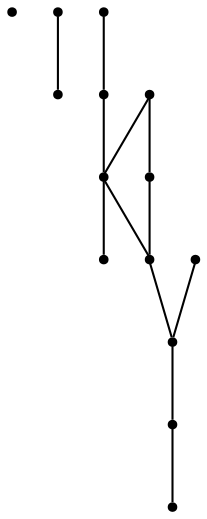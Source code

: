 graph {
  node [shape=point,comment="{\"directed\":false,\"doi\":\"10.1007/978-3-540-70904-6_27\",\"figure\":\"6\"}"]

  v0 [pos="1405.5823219476745,316.51514144170847"]
  v1 [pos="1242.5092523619187,363.5662532988048"]
  v2 [pos="1405.5823219476742,387.9735129220144"]
  v3 [pos="1163.957144803779,445.095361982073"]
  v4 [pos="1182.8627407340118,440.73611668178006"]
  v5 [pos="1135.0184275072675,523.2307888212657"]
  v6 [pos="1239.5805777616279,499.10581679571237"]
  v7 [pos="1258.4892578125,494.7433290027436"]
  v8 [pos="1405.5823219476742,584.4776607695079"]
  v9 [pos="1145.0494503997093,431.59432184128525"]
  v10 [pos="1030.3666787790698,459.4276882353282"]
  v11 [pos="1252.8163517441862,559.4683147612071"]
  v12 [pos="1033.3005677688955,530.8859961373464"]
  v13 [pos="1030.3666787790698,352.24435897100534"]

  v1 -- v13 [id="-2",pos="1242.5092523619187,363.5662532988048 1083.9683139534884,352.2442953927175 1083.9683139534884,352.2442953927175 1083.9683139534884,352.2442953927175 1030.3666787790698,352.24435897100534 1030.3666787790698,352.24435897100534 1030.3666787790698,352.24435897100534"]
  v2 -- v9 [id="-4",pos="1405.5823219476742,387.9735129220144 1334.114789244186,387.9735129220144 1334.114789244186,387.9735129220144 1334.114789244186,387.9735129220144 1145.0494503997093,431.59432184128525 1145.0494503997093,431.59432184128525 1145.0494503997093,431.59432184128525"]
  v3 -- v10 [id="-5",pos="1163.957144803779,445.095361982073 1101.8340843023257,459.42762465704044 1101.8340843023257,459.42762465704044 1101.8340843023257,459.42762465704044 1030.3666787790698,459.4276882353282 1030.3666787790698,459.4276882353282 1030.3666787790698,459.4276882353282"]
  v4 -- v3 [id="-6",pos="1182.8627407340118,440.73611668178006 1163.957144803779,445.095361982073 1163.957144803779,445.095361982073 1163.957144803779,445.095361982073"]
  v9 -- v3 [id="-9",pos="1145.0494503997093,431.59432184128525 1163.957144803779,445.095361982073 1163.957144803779,445.095361982073 1163.957144803779,445.095361982073"]
  v3 -- v6 [id="-10",pos="1163.957144803779,445.095361982073 1239.5805777616279,499.10581679571237 1239.5805777616279,499.10581679571237 1239.5805777616279,499.10581679571237"]
  v11 -- v8 [id="-16",pos="1252.8163517441862,559.4683147612071 1334.114789244186,584.4777243477956 1334.114789244186,584.4777243477956 1334.114789244186,584.4777243477956 1405.5823219476742,584.4776607695079 1405.5823219476742,584.4776607695079 1405.5823219476742,584.4776607695079"]
  v5 -- v11 [id="-17",pos="1135.0184275072675,523.2307888212657 1252.8163517441862,559.4683147612071 1252.8163517441862,559.4683147612071 1252.8163517441862,559.4683147612071"]
  v12 -- v5 [id="-19",pos="1033.3005677688955,530.8859961373464 1101.8340843023257,530.8860597156342 1101.8340843023257,530.8860597156342 1101.8340843023257,530.8860597156342 1135.0184275072675,523.2307888212657 1135.0184275072675,523.2307888212657 1135.0184275072675,523.2307888212657"]
  v4 -- v7 [id="-21",pos="1182.8627407340118,440.73611668178006 1258.4892578125,494.7433290027436 1258.4892578125,494.7433290027436 1258.4892578125,494.7433290027436"]
  v7 -- v6 [id="-23",pos="1258.4892578125,494.7433290027436 1239.5805777616279,499.10581679571237 1239.5805777616279,499.10581679571237 1239.5805777616279,499.10581679571237"]
  v6 -- v5 [id="-24",pos="1239.5805777616279,499.10581679571237 1135.0184275072675,523.2307888212657 1135.0184275072675,523.2307888212657 1135.0184275072675,523.2307888212657"]
}